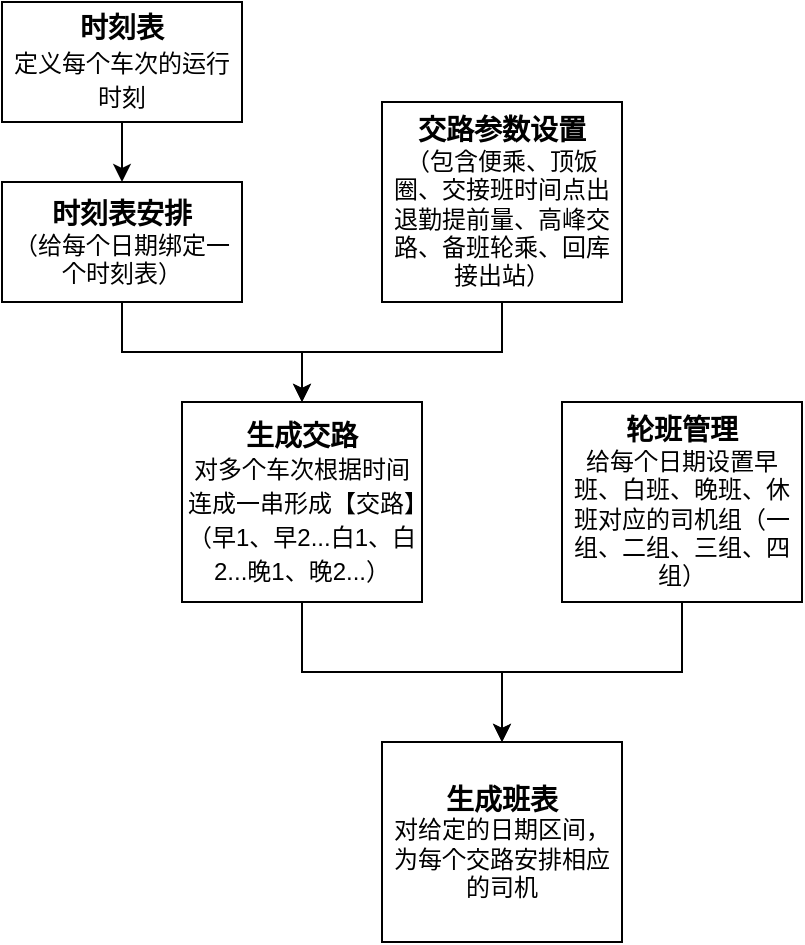 <mxfile version="24.7.17">
  <diagram name="第 1 页" id="K3cvjTyD4AFAtQoy9mDF">
    <mxGraphModel dx="1050" dy="621" grid="1" gridSize="10" guides="1" tooltips="1" connect="1" arrows="1" fold="1" page="1" pageScale="1" pageWidth="827" pageHeight="1169" math="0" shadow="0">
      <root>
        <mxCell id="0" />
        <mxCell id="1" parent="0" />
        <mxCell id="kFYELQRQKJDRdb7ee6oj-4" value="" style="edgeStyle=orthogonalEdgeStyle;rounded=0;orthogonalLoop=1;jettySize=auto;html=1;" edge="1" parent="1" source="kFYELQRQKJDRdb7ee6oj-2" target="kFYELQRQKJDRdb7ee6oj-3">
          <mxGeometry relative="1" as="geometry" />
        </mxCell>
        <mxCell id="kFYELQRQKJDRdb7ee6oj-2" value="时刻表&lt;div&gt;&lt;span style=&quot;font-weight: normal;&quot;&gt;&lt;font style=&quot;font-size: 12px;&quot;&gt;定义每个车次的运行时刻&lt;/font&gt;&lt;/span&gt;&lt;/div&gt;" style="rounded=0;whiteSpace=wrap;html=1;fontSize=14;fontStyle=1" vertex="1" parent="1">
          <mxGeometry x="180" y="310" width="120" height="60" as="geometry" />
        </mxCell>
        <mxCell id="kFYELQRQKJDRdb7ee6oj-6" value="" style="edgeStyle=orthogonalEdgeStyle;rounded=0;orthogonalLoop=1;jettySize=auto;html=1;" edge="1" parent="1" source="kFYELQRQKJDRdb7ee6oj-3" target="kFYELQRQKJDRdb7ee6oj-7">
          <mxGeometry relative="1" as="geometry" />
        </mxCell>
        <mxCell id="kFYELQRQKJDRdb7ee6oj-3" value="&lt;b&gt;&lt;font style=&quot;font-size: 14px;&quot;&gt;时刻表安排&lt;/font&gt;&lt;/b&gt;&lt;div&gt;（给每个日期绑定一个时刻表）&lt;/div&gt;" style="rounded=0;whiteSpace=wrap;html=1;" vertex="1" parent="1">
          <mxGeometry x="180" y="400" width="120" height="60" as="geometry" />
        </mxCell>
        <mxCell id="kFYELQRQKJDRdb7ee6oj-8" value="" style="edgeStyle=orthogonalEdgeStyle;rounded=0;orthogonalLoop=1;jettySize=auto;html=1;exitX=0.5;exitY=1;exitDx=0;exitDy=0;" edge="1" parent="1" source="kFYELQRQKJDRdb7ee6oj-5" target="kFYELQRQKJDRdb7ee6oj-7">
          <mxGeometry relative="1" as="geometry" />
        </mxCell>
        <mxCell id="kFYELQRQKJDRdb7ee6oj-5" value="&lt;b&gt;&lt;font style=&quot;font-size: 14px;&quot;&gt;交路参数设置&lt;/font&gt;&lt;/b&gt;&lt;div&gt;（包含便乘、顶饭圈、交接班时间点出退勤提前量、高峰交路、备班轮乘、回库接出站）&lt;/div&gt;" style="rounded=0;whiteSpace=wrap;html=1;" vertex="1" parent="1">
          <mxGeometry x="370" y="360" width="120" height="100" as="geometry" />
        </mxCell>
        <mxCell id="kFYELQRQKJDRdb7ee6oj-12" style="edgeStyle=orthogonalEdgeStyle;rounded=0;orthogonalLoop=1;jettySize=auto;html=1;" edge="1" parent="1" source="kFYELQRQKJDRdb7ee6oj-7" target="kFYELQRQKJDRdb7ee6oj-10">
          <mxGeometry relative="1" as="geometry" />
        </mxCell>
        <mxCell id="kFYELQRQKJDRdb7ee6oj-7" value="生成交路&lt;div&gt;&lt;span style=&quot;font-size: 12px; font-weight: 400;&quot;&gt;对多个车次根据时间连成一串形成【交路】（早1、早2...白1、白2...晚1、晚2...）&lt;/span&gt;&lt;br&gt;&lt;/div&gt;" style="rounded=0;whiteSpace=wrap;html=1;fontStyle=1;fontSize=14;" vertex="1" parent="1">
          <mxGeometry x="270" y="510" width="120" height="100" as="geometry" />
        </mxCell>
        <mxCell id="kFYELQRQKJDRdb7ee6oj-11" value="" style="edgeStyle=orthogonalEdgeStyle;rounded=0;orthogonalLoop=1;jettySize=auto;html=1;" edge="1" parent="1" source="kFYELQRQKJDRdb7ee6oj-9" target="kFYELQRQKJDRdb7ee6oj-10">
          <mxGeometry relative="1" as="geometry" />
        </mxCell>
        <mxCell id="kFYELQRQKJDRdb7ee6oj-9" value="&lt;b&gt;&lt;font style=&quot;font-size: 14px;&quot;&gt;轮班管理&lt;/font&gt;&lt;/b&gt;&lt;div&gt;给每个日期设置早班、白班、晚班、休班对应的司机组（一组、二组、三组、四组）&lt;/div&gt;" style="rounded=0;whiteSpace=wrap;html=1;" vertex="1" parent="1">
          <mxGeometry x="460" y="510" width="120" height="100" as="geometry" />
        </mxCell>
        <mxCell id="kFYELQRQKJDRdb7ee6oj-10" value="&lt;b&gt;&lt;font style=&quot;font-size: 14px;&quot;&gt;生成班表&lt;/font&gt;&lt;/b&gt;&lt;div&gt;对给定的日期区间，为每个交路安排相应的司机&lt;/div&gt;" style="rounded=0;whiteSpace=wrap;html=1;" vertex="1" parent="1">
          <mxGeometry x="370" y="680" width="120" height="100" as="geometry" />
        </mxCell>
      </root>
    </mxGraphModel>
  </diagram>
</mxfile>
